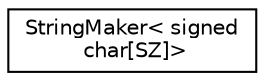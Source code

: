 digraph "Graphical Class Hierarchy"
{
  edge [fontname="Helvetica",fontsize="10",labelfontname="Helvetica",labelfontsize="10"];
  node [fontname="Helvetica",fontsize="10",shape=record];
  rankdir="LR";
  Node1 [label="StringMaker\< signed\l char[SZ]\>",height=0.2,width=0.4,color="black", fillcolor="white", style="filled",URL="$structCatch_1_1StringMaker_3_01signed_01char[SZ]_4.html"];
}
